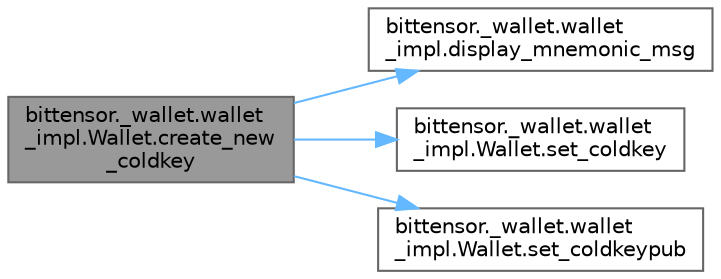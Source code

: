 digraph "bittensor._wallet.wallet_impl.Wallet.create_new_coldkey"
{
 // LATEX_PDF_SIZE
  bgcolor="transparent";
  edge [fontname=Helvetica,fontsize=10,labelfontname=Helvetica,labelfontsize=10];
  node [fontname=Helvetica,fontsize=10,shape=box,height=0.2,width=0.4];
  rankdir="LR";
  Node1 [label="bittensor._wallet.wallet\l_impl.Wallet.create_new\l_coldkey",height=0.2,width=0.4,color="gray40", fillcolor="grey60", style="filled", fontcolor="black",tooltip=" "];
  Node1 -> Node2 [color="steelblue1",style="solid"];
  Node2 [label="bittensor._wallet.wallet\l_impl.display_mnemonic_msg",height=0.2,width=0.4,color="grey40", fillcolor="white", style="filled",URL="$namespacebittensor_1_1__wallet_1_1wallet__impl.html#aa2d8330744b6047752e501baf54b9c7e",tooltip=" "];
  Node1 -> Node3 [color="steelblue1",style="solid"];
  Node3 [label="bittensor._wallet.wallet\l_impl.Wallet.set_coldkey",height=0.2,width=0.4,color="grey40", fillcolor="white", style="filled",URL="$classbittensor_1_1__wallet_1_1wallet__impl_1_1_wallet.html#a28e076407b15c402f769c2927207ef16",tooltip=" "];
  Node1 -> Node4 [color="steelblue1",style="solid"];
  Node4 [label="bittensor._wallet.wallet\l_impl.Wallet.set_coldkeypub",height=0.2,width=0.4,color="grey40", fillcolor="white", style="filled",URL="$classbittensor_1_1__wallet_1_1wallet__impl_1_1_wallet.html#a2022e383c80371a7c3c71b8d443e8cf7",tooltip=" "];
}
